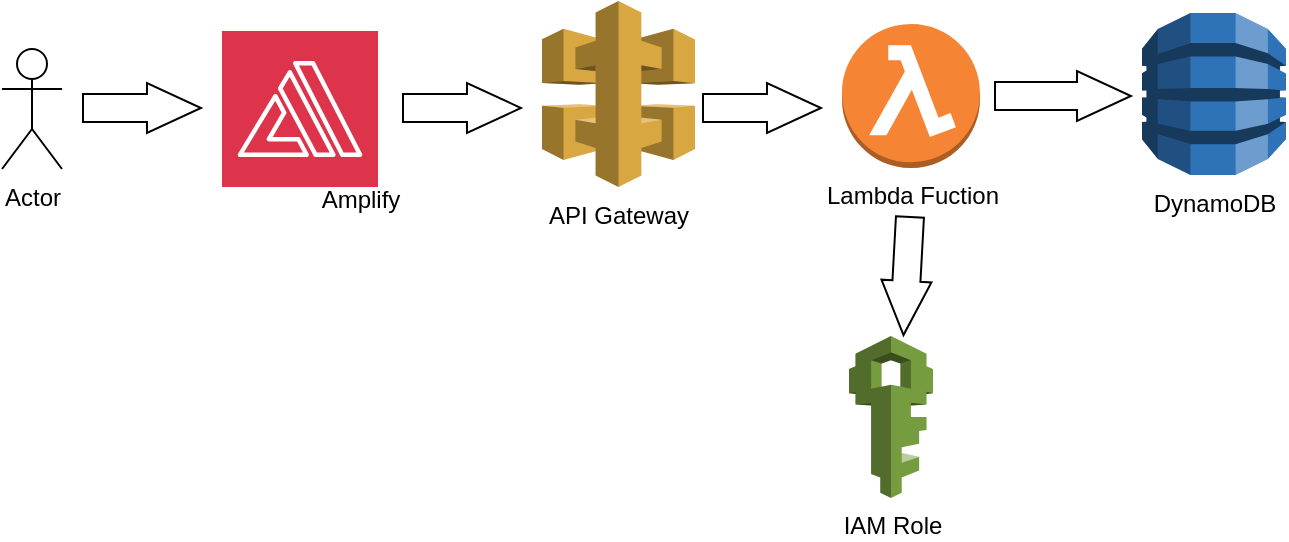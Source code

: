 <mxfile version="23.1.5" type="google">
  <diagram name="Page-1" id="QYq6SarfeICeqgIQHWCM">
    <mxGraphModel grid="1" page="1" gridSize="10" guides="1" tooltips="1" connect="1" arrows="1" fold="1" pageScale="1" pageWidth="850" pageHeight="1100" math="0" shadow="0">
      <root>
        <mxCell id="0" />
        <mxCell id="1" parent="0" />
        <mxCell id="wguHN1SuEuSaOF7pj32z-3" value="API Gateway" style="outlineConnect=0;dashed=0;verticalLabelPosition=bottom;verticalAlign=top;align=center;html=1;shape=mxgraph.aws3.api_gateway;fillColor=#D9A741;gradientColor=none;" vertex="1" parent="1">
          <mxGeometry x="340" y="282.5" width="76.5" height="93" as="geometry" />
        </mxCell>
        <mxCell id="wguHN1SuEuSaOF7pj32z-5" value="Lambda Fuction" style="outlineConnect=0;dashed=0;verticalLabelPosition=bottom;verticalAlign=top;align=center;html=1;shape=mxgraph.aws3.lambda_function;fillColor=#F58534;gradientColor=none;" vertex="1" parent="1">
          <mxGeometry x="490" y="294" width="69" height="72" as="geometry" />
        </mxCell>
        <mxCell id="wguHN1SuEuSaOF7pj32z-6" value="DynamoDB" style="outlineConnect=0;dashed=0;verticalLabelPosition=bottom;verticalAlign=top;align=center;html=1;shape=mxgraph.aws3.dynamo_db;fillColor=#2E73B8;gradientColor=none;" vertex="1" parent="1">
          <mxGeometry x="640" y="288.5" width="72" height="81" as="geometry" />
        </mxCell>
        <mxCell id="wguHN1SuEuSaOF7pj32z-7" value="" style="sketch=0;points=[[0,0,0],[0.25,0,0],[0.5,0,0],[0.75,0,0],[1,0,0],[0,1,0],[0.25,1,0],[0.5,1,0],[0.75,1,0],[1,1,0],[0,0.25,0],[0,0.5,0],[0,0.75,0],[1,0.25,0],[1,0.5,0],[1,0.75,0]];outlineConnect=0;fontColor=#232F3E;fillColor=#DD344C;strokeColor=#ffffff;dashed=0;verticalLabelPosition=bottom;verticalAlign=top;align=center;html=1;fontSize=12;fontStyle=0;aspect=fixed;shape=mxgraph.aws4.resourceIcon;resIcon=mxgraph.aws4.amplify;" vertex="1" parent="1">
          <mxGeometry x="180" y="297.5" width="78" height="78" as="geometry" />
        </mxCell>
        <mxCell id="wguHN1SuEuSaOF7pj32z-8" value="IAM Role" style="outlineConnect=0;dashed=0;verticalLabelPosition=bottom;verticalAlign=top;align=center;html=1;shape=mxgraph.aws3.iam;fillColor=#759C3E;gradientColor=none;" vertex="1" parent="1">
          <mxGeometry x="493.5" y="450" width="42" height="81" as="geometry" />
        </mxCell>
        <mxCell id="wguHN1SuEuSaOF7pj32z-9" value="Amplify" style="text;html=1;align=center;verticalAlign=middle;resizable=0;points=[];autosize=1;strokeColor=none;fillColor=none;" vertex="1" parent="1">
          <mxGeometry x="219" y="366.5" width="60" height="30" as="geometry" />
        </mxCell>
        <mxCell id="wguHN1SuEuSaOF7pj32z-12" value="Actor" style="shape=umlActor;verticalLabelPosition=bottom;verticalAlign=top;html=1;outlineConnect=0;" vertex="1" parent="1">
          <mxGeometry x="70" y="306.5" width="30" height="60" as="geometry" />
        </mxCell>
        <mxCell id="wguHN1SuEuSaOF7pj32z-14" value="" style="shape=flexArrow;endArrow=classic;html=1;rounded=0;endWidth=10;endSize=8.67;width=14;" edge="1" parent="1">
          <mxGeometry width="50" height="50" relative="1" as="geometry">
            <mxPoint x="110" y="336" as="sourcePoint" />
            <mxPoint x="170" y="336" as="targetPoint" />
          </mxGeometry>
        </mxCell>
        <mxCell id="wguHN1SuEuSaOF7pj32z-16" value="" style="shape=flexArrow;endArrow=classic;html=1;rounded=0;endWidth=10;endSize=8.67;width=14;" edge="1" parent="1">
          <mxGeometry width="50" height="50" relative="1" as="geometry">
            <mxPoint x="270" y="336" as="sourcePoint" />
            <mxPoint x="330" y="336" as="targetPoint" />
          </mxGeometry>
        </mxCell>
        <mxCell id="wguHN1SuEuSaOF7pj32z-17" value="" style="shape=flexArrow;endArrow=classic;html=1;rounded=0;endWidth=10;endSize=8.67;width=14;" edge="1" parent="1">
          <mxGeometry width="50" height="50" relative="1" as="geometry">
            <mxPoint x="524" y="390" as="sourcePoint" />
            <mxPoint x="520.716" y="450" as="targetPoint" />
          </mxGeometry>
        </mxCell>
        <mxCell id="wguHN1SuEuSaOF7pj32z-18" value="" style="shape=flexArrow;endArrow=classic;html=1;rounded=0;endWidth=10;endSize=8.67;width=14;" edge="1" parent="1">
          <mxGeometry width="50" height="50" relative="1" as="geometry">
            <mxPoint x="420" y="336" as="sourcePoint" />
            <mxPoint x="480" y="336" as="targetPoint" />
          </mxGeometry>
        </mxCell>
        <mxCell id="wguHN1SuEuSaOF7pj32z-21" value="" style="shape=flexArrow;endArrow=classic;html=1;rounded=0;endWidth=10;endSize=8.67;width=14;" edge="1" parent="1">
          <mxGeometry width="50" height="50" relative="1" as="geometry">
            <mxPoint x="566" y="330" as="sourcePoint" />
            <mxPoint x="635" y="330" as="targetPoint" />
          </mxGeometry>
        </mxCell>
      </root>
    </mxGraphModel>
  </diagram>
</mxfile>
